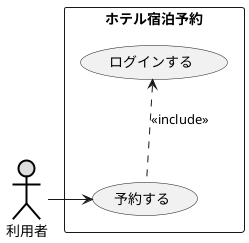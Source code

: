 @startuml ユースケース図
    actor 利用者#DDDDDD;line:black;line.bold;
    rectangle ホテル宿泊予約{
        usecase 予約する
        usecase ログインする
    }
    ログインする<.. 予約する : <<include>>
    利用者->予約する
@enduml